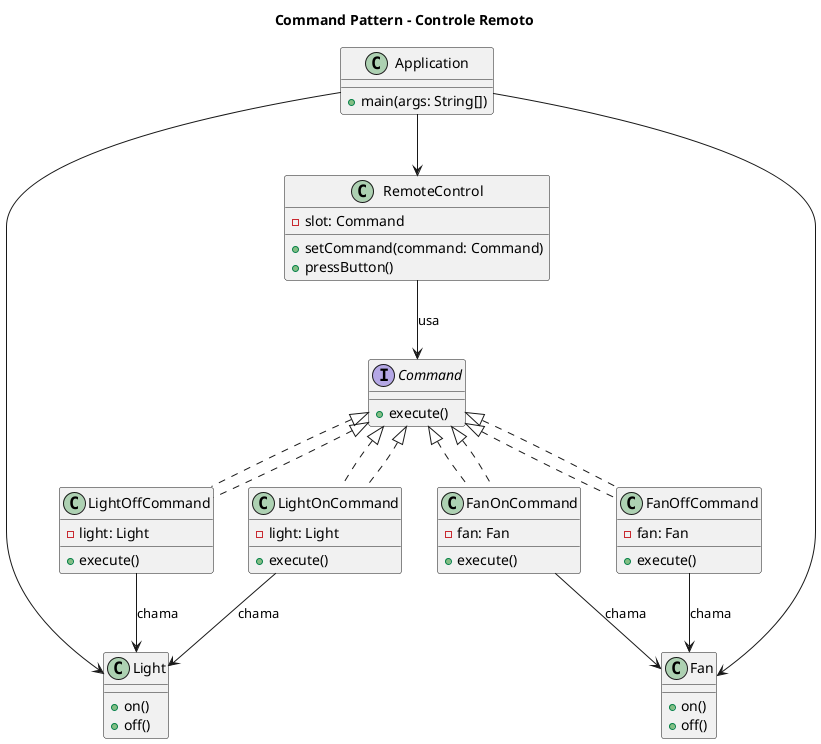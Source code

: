 @startuml
title Command Pattern - Controle Remoto

interface Command {
    + execute()
}

class Light {
    + on()
    + off()
}

class Fan {
    + on()
    + off()
}

class LightOnCommand implements Command {
    - light: Light
    + execute()
}

class LightOffCommand implements Command {
    - light: Light
    + execute()
}

class FanOnCommand implements Command {
    - fan: Fan
    + execute()
}

class FanOffCommand implements Command {
    - fan: Fan
    + execute()
}

class RemoteControl {
    - slot: Command
    + setCommand(command: Command)
    + pressButton()
}

class Application {
    + main(args: String[])
}

Command <|.. LightOnCommand
Command <|.. LightOffCommand
Command <|.. FanOnCommand
Command <|.. FanOffCommand

RemoteControl --> Command : usa
LightOnCommand --> Light : chama
LightOffCommand --> Light : chama
FanOnCommand --> Fan : chama
FanOffCommand --> Fan : chama
Application --> RemoteControl
Application --> Light
Application --> Fan
@enduml
